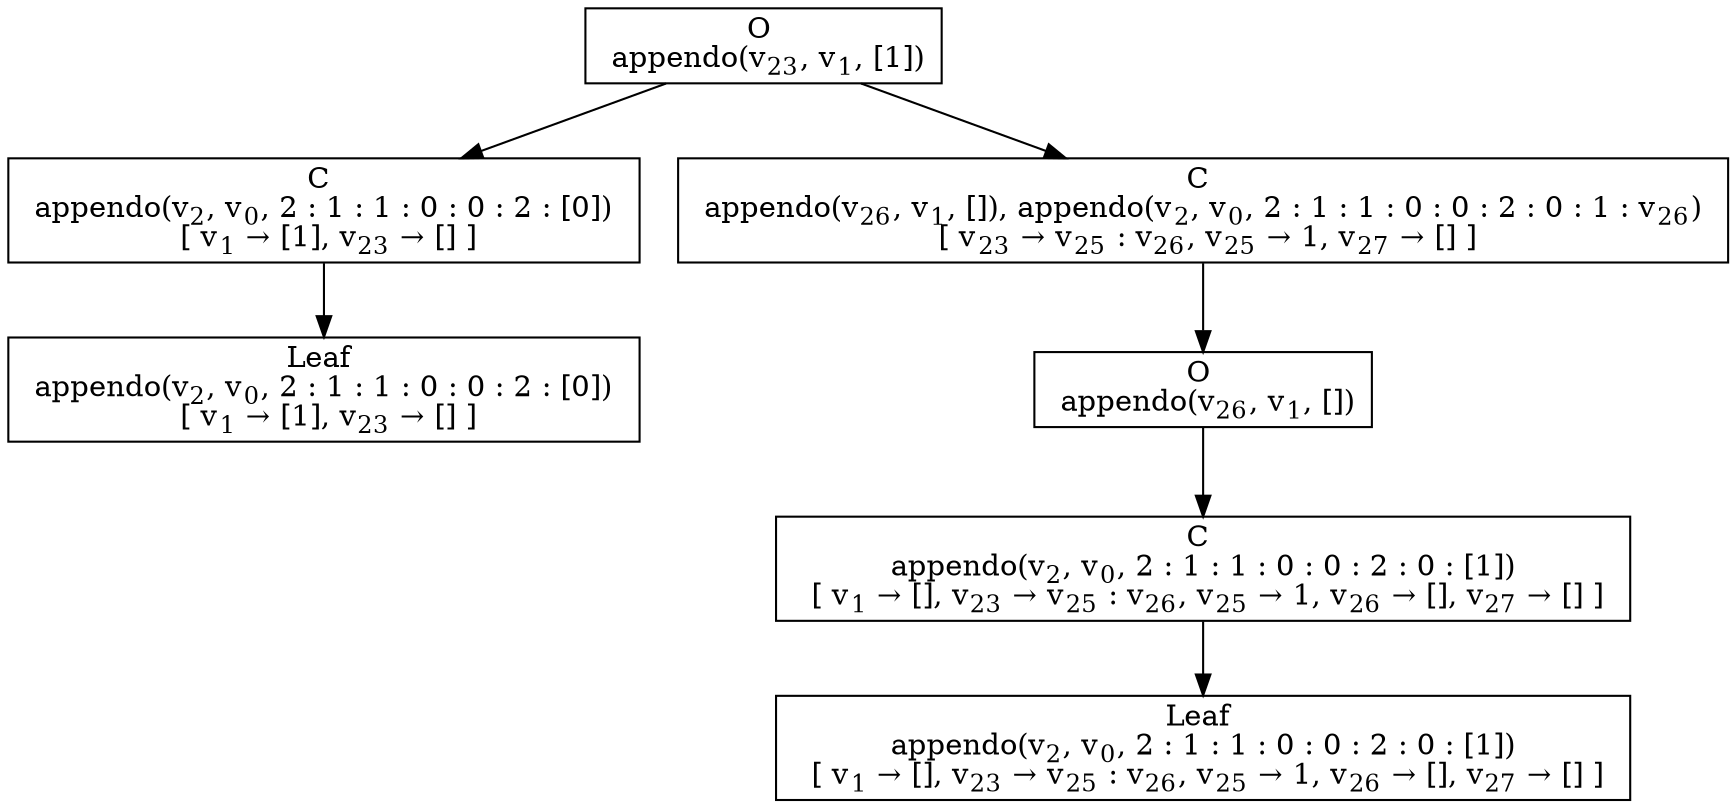 digraph {
    graph [rankdir=TB
          ,bgcolor=transparent];
    node [shape=box
         ,fillcolor=white
         ,style=filled];
    0 [label=<O <BR/> appendo(v<SUB>23</SUB>, v<SUB>1</SUB>, [1])>];
    1 [label=<C <BR/> appendo(v<SUB>2</SUB>, v<SUB>0</SUB>, 2 : 1 : 1 : 0 : 0 : 2 : [0]) <BR/>  [ v<SUB>1</SUB> &rarr; [1], v<SUB>23</SUB> &rarr; [] ] >];
    2 [label=<C <BR/> appendo(v<SUB>26</SUB>, v<SUB>1</SUB>, []), appendo(v<SUB>2</SUB>, v<SUB>0</SUB>, 2 : 1 : 1 : 0 : 0 : 2 : 0 : 1 : v<SUB>26</SUB>) <BR/>  [ v<SUB>23</SUB> &rarr; v<SUB>25</SUB> : v<SUB>26</SUB>, v<SUB>25</SUB> &rarr; 1, v<SUB>27</SUB> &rarr; [] ] >];
    3 [label=<Leaf <BR/> appendo(v<SUB>2</SUB>, v<SUB>0</SUB>, 2 : 1 : 1 : 0 : 0 : 2 : [0]) <BR/>  [ v<SUB>1</SUB> &rarr; [1], v<SUB>23</SUB> &rarr; [] ] >];
    4 [label=<O <BR/> appendo(v<SUB>26</SUB>, v<SUB>1</SUB>, [])>];
    5 [label=<C <BR/> appendo(v<SUB>2</SUB>, v<SUB>0</SUB>, 2 : 1 : 1 : 0 : 0 : 2 : 0 : [1]) <BR/>  [ v<SUB>1</SUB> &rarr; [], v<SUB>23</SUB> &rarr; v<SUB>25</SUB> : v<SUB>26</SUB>, v<SUB>25</SUB> &rarr; 1, v<SUB>26</SUB> &rarr; [], v<SUB>27</SUB> &rarr; [] ] >];
    6 [label=<Leaf <BR/> appendo(v<SUB>2</SUB>, v<SUB>0</SUB>, 2 : 1 : 1 : 0 : 0 : 2 : 0 : [1]) <BR/>  [ v<SUB>1</SUB> &rarr; [], v<SUB>23</SUB> &rarr; v<SUB>25</SUB> : v<SUB>26</SUB>, v<SUB>25</SUB> &rarr; 1, v<SUB>26</SUB> &rarr; [], v<SUB>27</SUB> &rarr; [] ] >];
    0 -> 1 [label=""];
    0 -> 2 [label=""];
    1 -> 3 [label=""];
    2 -> 4 [label=""];
    4 -> 5 [label=""];
    5 -> 6 [label=""];
}